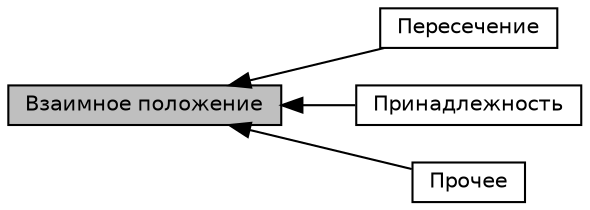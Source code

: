 digraph "Взаимное положение"
{
  edge [fontname="Helvetica",fontsize="10",labelfontname="Helvetica",labelfontsize="10"];
  node [fontname="Helvetica",fontsize="10",shape=box];
  rankdir=LR;
  Node3 [label="Пересечение",height=0.2,width=0.4,color="black", fillcolor="white", style="filled",URL="$group__intersection.html",tooltip="Модуль для нахождения пересечений объектов"];
  Node2 [label="Принадлежность",height=0.2,width=0.4,color="black", fillcolor="white", style="filled",URL="$group__lies__on.html",tooltip="Содержит методы позволяющие узнать, принадлежит ли один объект другому."];
  Node4 [label="Прочее",height=0.2,width=0.4,color="black", fillcolor="white", style="filled",URL="$group__other__relative__position.html",tooltip="Содержит такие методы, как 'лежат ли точки по разные стороны от прямой'."];
  Node1 [label="Взаимное положение",height=0.2,width=0.4,color="black", fillcolor="grey75", style="filled", fontcolor="black",tooltip="Содержит методы для работы с взаимным положением объектов."];
  Node1->Node2 [shape=plaintext, dir="back", style="solid"];
  Node1->Node3 [shape=plaintext, dir="back", style="solid"];
  Node1->Node4 [shape=plaintext, dir="back", style="solid"];
}
